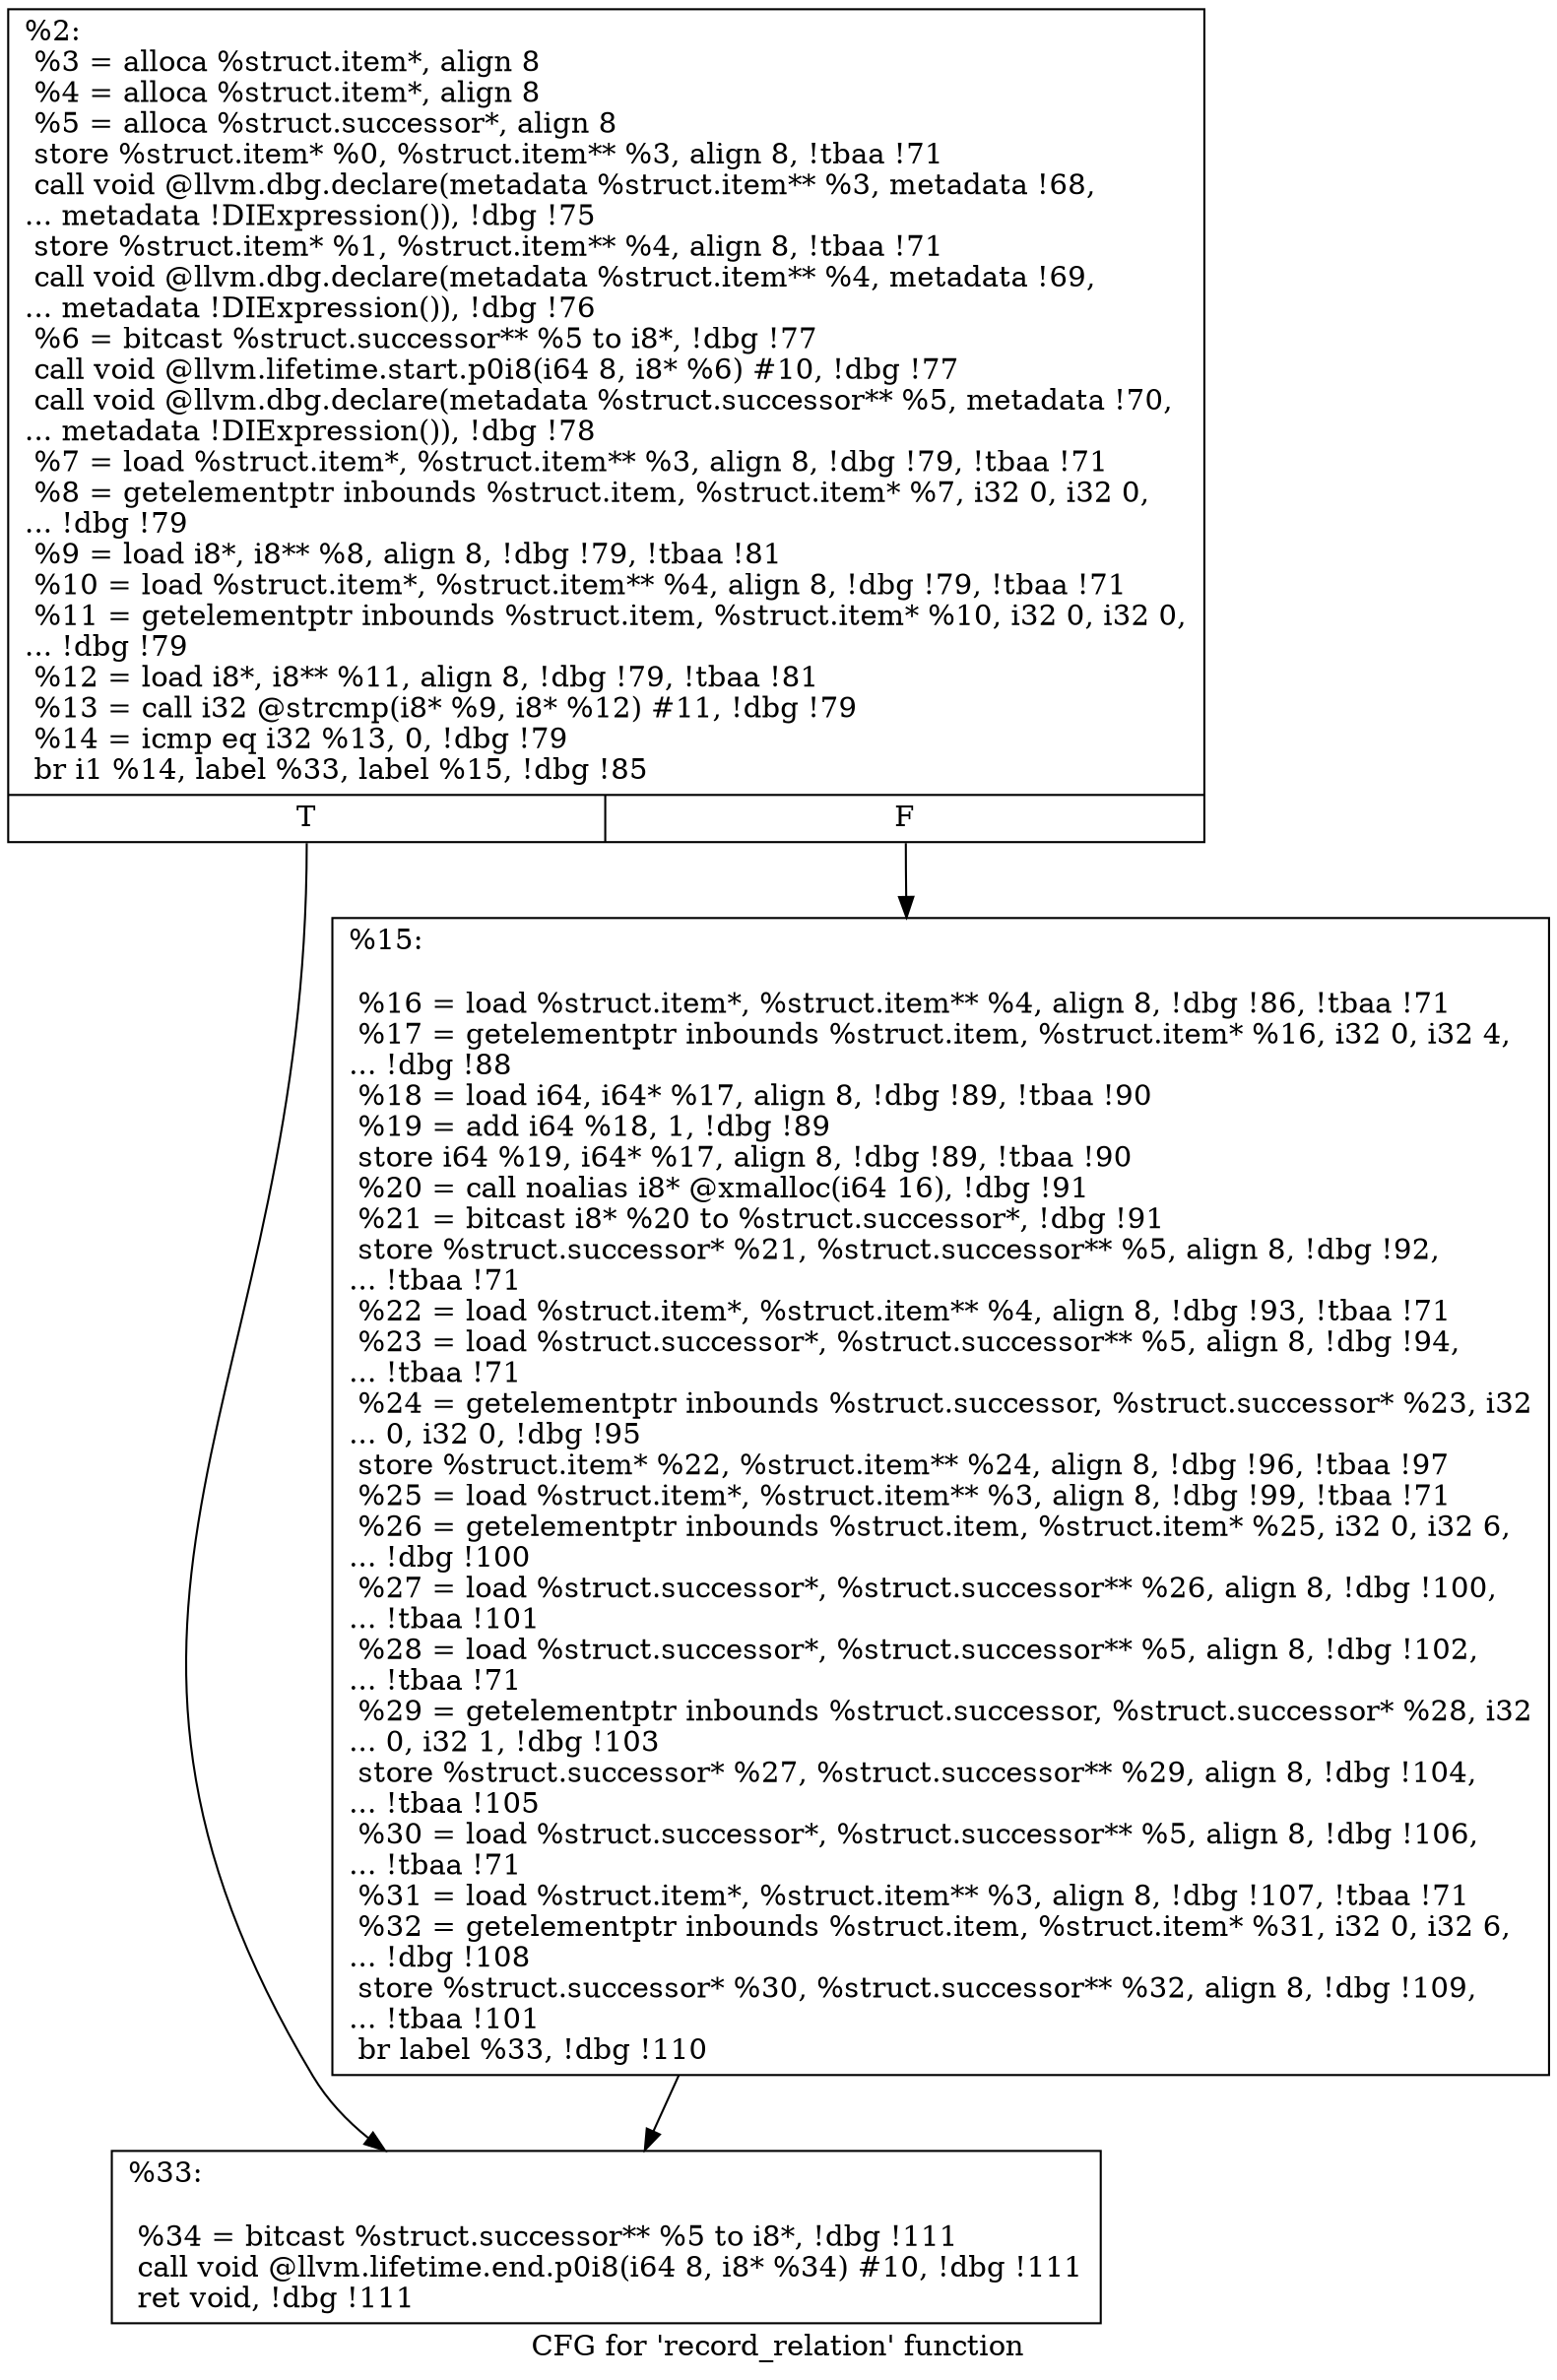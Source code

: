digraph "CFG for 'record_relation' function" {
	label="CFG for 'record_relation' function";

	Node0x28497d0 [shape=record,label="{%2:\l  %3 = alloca %struct.item*, align 8\l  %4 = alloca %struct.item*, align 8\l  %5 = alloca %struct.successor*, align 8\l  store %struct.item* %0, %struct.item** %3, align 8, !tbaa !71\l  call void @llvm.dbg.declare(metadata %struct.item** %3, metadata !68,\l... metadata !DIExpression()), !dbg !75\l  store %struct.item* %1, %struct.item** %4, align 8, !tbaa !71\l  call void @llvm.dbg.declare(metadata %struct.item** %4, metadata !69,\l... metadata !DIExpression()), !dbg !76\l  %6 = bitcast %struct.successor** %5 to i8*, !dbg !77\l  call void @llvm.lifetime.start.p0i8(i64 8, i8* %6) #10, !dbg !77\l  call void @llvm.dbg.declare(metadata %struct.successor** %5, metadata !70,\l... metadata !DIExpression()), !dbg !78\l  %7 = load %struct.item*, %struct.item** %3, align 8, !dbg !79, !tbaa !71\l  %8 = getelementptr inbounds %struct.item, %struct.item* %7, i32 0, i32 0,\l... !dbg !79\l  %9 = load i8*, i8** %8, align 8, !dbg !79, !tbaa !81\l  %10 = load %struct.item*, %struct.item** %4, align 8, !dbg !79, !tbaa !71\l  %11 = getelementptr inbounds %struct.item, %struct.item* %10, i32 0, i32 0,\l... !dbg !79\l  %12 = load i8*, i8** %11, align 8, !dbg !79, !tbaa !81\l  %13 = call i32 @strcmp(i8* %9, i8* %12) #11, !dbg !79\l  %14 = icmp eq i32 %13, 0, !dbg !79\l  br i1 %14, label %33, label %15, !dbg !85\l|{<s0>T|<s1>F}}"];
	Node0x28497d0:s0 -> Node0x28448c0;
	Node0x28497d0:s1 -> Node0x2844870;
	Node0x2844870 [shape=record,label="{%15:\l\l  %16 = load %struct.item*, %struct.item** %4, align 8, !dbg !86, !tbaa !71\l  %17 = getelementptr inbounds %struct.item, %struct.item* %16, i32 0, i32 4,\l... !dbg !88\l  %18 = load i64, i64* %17, align 8, !dbg !89, !tbaa !90\l  %19 = add i64 %18, 1, !dbg !89\l  store i64 %19, i64* %17, align 8, !dbg !89, !tbaa !90\l  %20 = call noalias i8* @xmalloc(i64 16), !dbg !91\l  %21 = bitcast i8* %20 to %struct.successor*, !dbg !91\l  store %struct.successor* %21, %struct.successor** %5, align 8, !dbg !92,\l... !tbaa !71\l  %22 = load %struct.item*, %struct.item** %4, align 8, !dbg !93, !tbaa !71\l  %23 = load %struct.successor*, %struct.successor** %5, align 8, !dbg !94,\l... !tbaa !71\l  %24 = getelementptr inbounds %struct.successor, %struct.successor* %23, i32\l... 0, i32 0, !dbg !95\l  store %struct.item* %22, %struct.item** %24, align 8, !dbg !96, !tbaa !97\l  %25 = load %struct.item*, %struct.item** %3, align 8, !dbg !99, !tbaa !71\l  %26 = getelementptr inbounds %struct.item, %struct.item* %25, i32 0, i32 6,\l... !dbg !100\l  %27 = load %struct.successor*, %struct.successor** %26, align 8, !dbg !100,\l... !tbaa !101\l  %28 = load %struct.successor*, %struct.successor** %5, align 8, !dbg !102,\l... !tbaa !71\l  %29 = getelementptr inbounds %struct.successor, %struct.successor* %28, i32\l... 0, i32 1, !dbg !103\l  store %struct.successor* %27, %struct.successor** %29, align 8, !dbg !104,\l... !tbaa !105\l  %30 = load %struct.successor*, %struct.successor** %5, align 8, !dbg !106,\l... !tbaa !71\l  %31 = load %struct.item*, %struct.item** %3, align 8, !dbg !107, !tbaa !71\l  %32 = getelementptr inbounds %struct.item, %struct.item* %31, i32 0, i32 6,\l... !dbg !108\l  store %struct.successor* %30, %struct.successor** %32, align 8, !dbg !109,\l... !tbaa !101\l  br label %33, !dbg !110\l}"];
	Node0x2844870 -> Node0x28448c0;
	Node0x28448c0 [shape=record,label="{%33:\l\l  %34 = bitcast %struct.successor** %5 to i8*, !dbg !111\l  call void @llvm.lifetime.end.p0i8(i64 8, i8* %34) #10, !dbg !111\l  ret void, !dbg !111\l}"];
}
